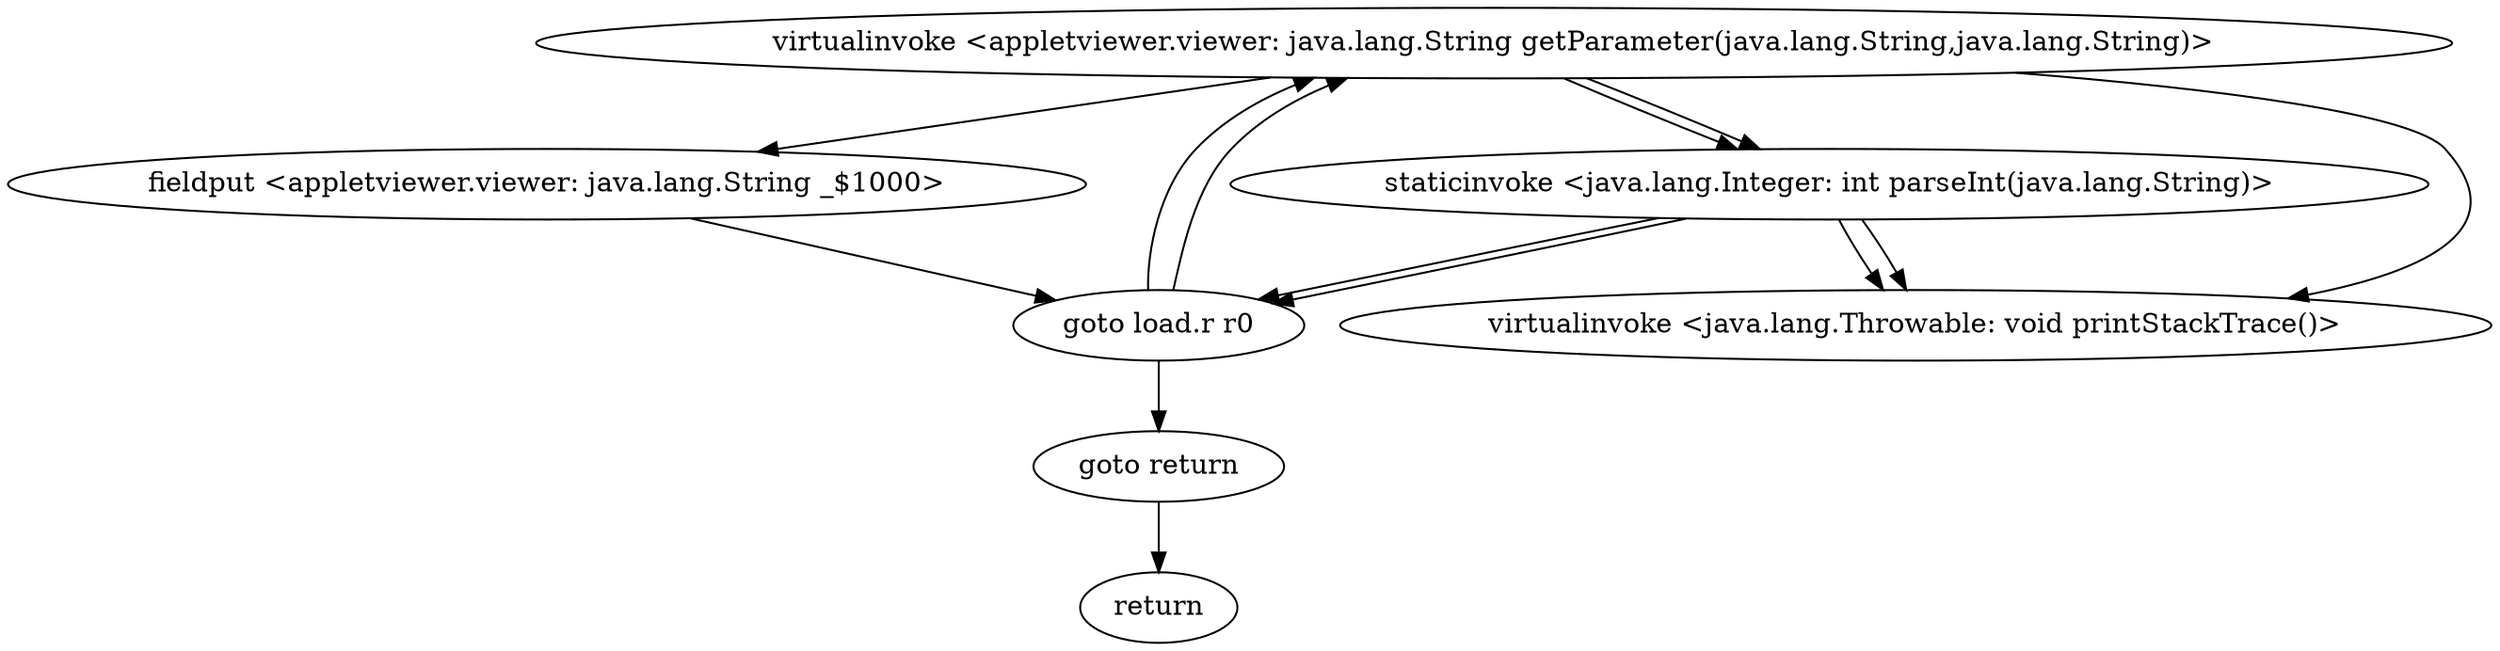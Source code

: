 digraph "" {
"virtualinvoke <appletviewer.viewer: java.lang.String getParameter(java.lang.String,java.lang.String)>";
 "virtualinvoke <appletviewer.viewer: java.lang.String getParameter(java.lang.String,java.lang.String)>"->"fieldput <appletviewer.viewer: java.lang.String _$1000>";
 "fieldput <appletviewer.viewer: java.lang.String _$1000>"->"goto load.r r0";
 "goto load.r r0"->"virtualinvoke <appletviewer.viewer: java.lang.String getParameter(java.lang.String,java.lang.String)>";
 "virtualinvoke <appletviewer.viewer: java.lang.String getParameter(java.lang.String,java.lang.String)>"->"staticinvoke <java.lang.Integer: int parseInt(java.lang.String)>";
 "staticinvoke <java.lang.Integer: int parseInt(java.lang.String)>"->"goto load.r r0";
 "goto load.r r0"->"virtualinvoke <appletviewer.viewer: java.lang.String getParameter(java.lang.String,java.lang.String)>";
 "virtualinvoke <appletviewer.viewer: java.lang.String getParameter(java.lang.String,java.lang.String)>"->"staticinvoke <java.lang.Integer: int parseInt(java.lang.String)>";
 "staticinvoke <java.lang.Integer: int parseInt(java.lang.String)>"->"goto load.r r0";
 "goto load.r r0"->"goto return";
 "goto return"->"return";
"virtualinvoke <java.lang.Throwable: void printStackTrace()>";
 "staticinvoke <java.lang.Integer: int parseInt(java.lang.String)>"->"virtualinvoke <java.lang.Throwable: void printStackTrace()>";
 "staticinvoke <java.lang.Integer: int parseInt(java.lang.String)>"->"virtualinvoke <java.lang.Throwable: void printStackTrace()>";
 "virtualinvoke <appletviewer.viewer: java.lang.String getParameter(java.lang.String,java.lang.String)>"->"virtualinvoke <java.lang.Throwable: void printStackTrace()>";
}
